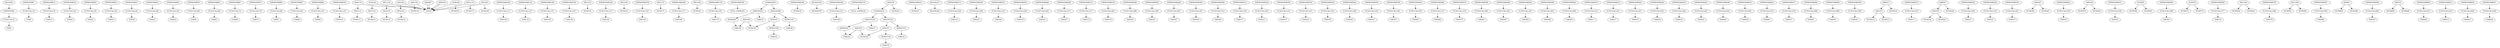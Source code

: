 digraph A { 
FUNCCALL6 -> VAR2
EXPRSTMR1 -> FUNCCALL6
FUNCCALL12 -> VAR8
EXPRSTMR7 -> FUNCCALL12
FUNCCALL18 -> VAR14
EXPRSTMR13 -> FUNCCALL18
FUNCCALL24 -> VAR20
EXPRSTMR19 -> FUNCCALL24
FUNCCALL30 -> VAR26
EXPRSTMR25 -> FUNCCALL30
FUNCCALL36 -> VAR32
EXPRSTMR31 -> FUNCCALL36
FUNCCALL42 -> VAR38
EXPRSTMR37 -> FUNCCALL42
FUNCCALL48 -> VAR44
EXPRSTMR43 -> FUNCCALL48
FUNCCALL54 -> VAR50
EXPRSTMR49 -> FUNCCALL54
FUNCCALL60 -> VAR56
EXPRSTMR55 -> FUNCCALL60
FUNCCALL66 -> VAR62
EXPRSTMR61 -> FUNCCALL66
FUNCCALL72 -> VAR68
EXPRSTMR67 -> FUNCCALL72
FUNCCALL79 -> VAR74
EXPRSTMR73 -> FUNCCALL79
FUNCCALL86 -> VAR81
EXPRSTMR80 -> FUNCCALL86
FUNCCALL93 -> VAR88
EXPRSTMR87 -> FUNCCALL93
FUNCCALL101 -> VAR95
EXPRSTMR94 -> FUNCCALL101
FUNCCALL107 -> VAR103
EXPRSTMR102 -> FUNCCALL107
NEG112 -> NUM111
ADD114 -> CAST0
ADD114 -> NEG112
FUNCCALL117 -> VAR109
EXPRSTMR108 -> FUNCCALL117
NEG122 -> NUM121
SUB124 -> CAST0
SUB124 -> NEG122
FUNCCALL127 -> VAR119
EXPRSTMR118 -> FUNCCALL127
NEG132 -> NUM131
MUL134 -> CAST0
MUL134 -> NEG132
FUNCCALL137 -> VAR129
EXPRSTMR128 -> FUNCCALL137
NEG142 -> NUM141
DIV144 -> CAST0
DIV144 -> NEG142
FUNCCALL147 -> VAR139
EXPRSTMR138 -> FUNCCALL147
NEG152 -> NUM151
ADD154 -> NUM153
ADD154 -> CAST0
FUNCCALL157 -> VAR149
EXPRSTMR148 -> FUNCCALL157
NEG162 -> NUM161
SUB164 -> NUM163
SUB164 -> CAST0
FUNCCALL167 -> VAR159
EXPRSTMR158 -> FUNCCALL167
NEG172 -> NUM171
MUL174 -> NUM173
MUL174 -> CAST0
FUNCCALL177 -> VAR169
EXPRSTMR168 -> FUNCCALL177
NEG182 -> NUM181
DIV184 -> NUM183
DIV184 -> CAST0
FUNCCALL187 -> VAR179
EXPRSTMR178 -> FUNCCALL187
EXPRSTMR194 -> NULL_EXPR193
ADD199 -> NUM197
ADD199 -> VAR198
ADDR200 -> VAR198
ASSIGN202 -> ADDR200
ASSIGN202 -> VAR201
DEREF204 -> VAR203
ADD205 -> NUM197
ADD205 -> DEREF204
DEREF207 -> VAR206
ASSIGN208 -> ADD205
ASSIGN208 -> DEREF207
COMMA209 -> ASSIGN208
COMMA209 -> ASSIGN202
EXPRSTMR196 -> NUM210
BLOCK192 -> BLOCK195
FUNCCALL212 -> VAR189
EXPRSTMR188 -> FUNCCALL212
EXPRSTMR219 -> NULL_EXPR218
ADD225 -> NUM224
ADD225 -> VAR222
ADDR226 -> VAR222
ASSIGN228 -> ADDR226
ASSIGN228 -> VAR227
DEREF230 -> VAR229
ADD231 -> NUM224
ADD231 -> DEREF230
DEREF233 -> VAR232
ASSIGN234 -> ADD231
ASSIGN234 -> DEREF233
COMMA235 -> ASSIGN234
COMMA235 -> ASSIGN228
ADD236 -> NUM223
ADD236 -> COMMA235
EXPRSTMR221 -> NUM237
BLOCK217 -> BLOCK220
FUNCCALL239 -> VAR214
EXPRSTMR213 -> FUNCCALL239
FUNCCALL246 -> VAR241
EXPRSTMR240 -> FUNCCALL246
FUNCCALL253 -> VAR248
EXPRSTMR247 -> FUNCCALL253
FUNCCALL259 -> VAR255
EXPRSTMR254 -> FUNCCALL259
FUNCCALL265 -> VAR261
EXPRSTMR260 -> FUNCCALL265
FUNCCALL271 -> VAR267
EXPRSTMR266 -> FUNCCALL271
FUNCCALL277 -> VAR273
EXPRSTMR272 -> FUNCCALL277
FUNCCALL283 -> VAR279
EXPRSTMR278 -> FUNCCALL283
FUNCCALL289 -> VAR285
EXPRSTMR284 -> FUNCCALL289
FUNCCALL295 -> VAR291
EXPRSTMR290 -> FUNCCALL295
FUNCCALL301 -> VAR297
EXPRSTMR296 -> FUNCCALL301
FUNCCALL307 -> VAR303
EXPRSTMR302 -> FUNCCALL307
FUNCCALL313 -> VAR309
EXPRSTMR308 -> FUNCCALL313
FUNCCALL319 -> VAR315
EXPRSTMR314 -> FUNCCALL319
FUNCCALL325 -> VAR321
EXPRSTMR320 -> FUNCCALL325
FUNCCALL331 -> VAR327
EXPRSTMR326 -> FUNCCALL331
FUNCCALL337 -> VAR333
EXPRSTMR332 -> FUNCCALL337
FUNCCALL343 -> VAR339
EXPRSTMR338 -> FUNCCALL343
FUNCCALL349 -> VAR345
EXPRSTMR344 -> FUNCCALL349
FUNCCALL355 -> VAR351
EXPRSTMR350 -> FUNCCALL355
FUNCCALL361 -> VAR357
EXPRSTMR356 -> FUNCCALL361
FUNCCALL367 -> VAR363
EXPRSTMR362 -> FUNCCALL367
FUNCCALL373 -> VAR369
EXPRSTMR368 -> FUNCCALL373
FUNCCALL379 -> VAR375
EXPRSTMR374 -> FUNCCALL379
FUNCCALL385 -> VAR381
EXPRSTMR380 -> FUNCCALL385
FUNCCALL391 -> VAR387
EXPRSTMR386 -> FUNCCALL391
FUNCCALL397 -> VAR393
EXPRSTMR392 -> FUNCCALL397
FUNCCALL403 -> VAR399
EXPRSTMR398 -> FUNCCALL403
FUNCCALL409 -> VAR405
EXPRSTMR404 -> FUNCCALL409
FUNCCALL415 -> VAR411
EXPRSTMR410 -> FUNCCALL415
FUNCCALL421 -> VAR417
EXPRSTMR416 -> FUNCCALL421
FUNCCALL427 -> VAR423
EXPRSTMR422 -> FUNCCALL427
FUNCCALL433 -> VAR429
EXPRSTMR428 -> FUNCCALL433
FUNCCALL440 -> VAR435
EXPRSTMR434 -> FUNCCALL440
FUNCCALL447 -> VAR442
EXPRSTMR441 -> FUNCCALL447
FUNCCALL454 -> VAR449
EXPRSTMR448 -> FUNCCALL454
FUNCCALL461 -> VAR456
EXPRSTMR455 -> FUNCCALL461
ADD467 -> CAST0
ADD467 -> CAST0
FUNCCALL470 -> VAR463
EXPRSTMR462 -> FUNCCALL470
ADD476 -> CAST0
ADD476 -> CAST0
FUNCCALL479 -> VAR472
EXPRSTMR471 -> FUNCCALL479
FUNCCALL489 -> VAR481
EXPRSTMR480 -> FUNCCALL489
FUNCCALL499 -> VAR491
EXPRSTMR490 -> FUNCCALL499
FUNCCALL509 -> VAR501
EXPRSTMR500 -> FUNCCALL509
SHL515 -> NUM514
SHL515 -> NUM513
SHR517 -> NUM516
SHR517 -> SHL515
FUNCCALL519 -> VAR511
EXPRSTMR510 -> FUNCCALL519
SHL525 -> NUM524
SHL525 -> NUM523
SHR527 -> NUM526
SHR527 -> SHL525
FUNCCALL529 -> VAR521
EXPRSTMR520 -> FUNCCALL529
FUNCCALL535 -> VAR531
EXPRSTMR530 -> FUNCCALL535
FUNCCALL541 -> VAR537
EXPRSTMR536 -> FUNCCALL541
ADD547 -> NUM546
ADD547 -> NUM545
FUNCCALL550 -> VAR543
EXPRSTMR542 -> FUNCCALL550
ADD556 -> NUM555
ADD556 -> NUM554
FUNCCALL559 -> VAR552
EXPRSTMR551 -> FUNCCALL559
SUB565 -> NUM564
SUB565 -> NUM563
FUNCCALL568 -> VAR561
EXPRSTMR560 -> FUNCCALL568
SUB574 -> NUM573
SUB574 -> NUM572
FUNCCALL577 -> VAR570
EXPRSTMR569 -> FUNCCALL577
MUL583 -> NUM582
MUL583 -> NUM581
FUNCCALL586 -> VAR579
EXPRSTMR578 -> FUNCCALL586
MUL592 -> NUM591
MUL592 -> NUM590
FUNCCALL595 -> VAR588
EXPRSTMR587 -> FUNCCALL595
DIV601 -> NUM600
DIV601 -> NUM599
FUNCCALL604 -> VAR597
EXPRSTMR596 -> FUNCCALL604
DIV610 -> NUM609
DIV610 -> NUM608
FUNCCALL613 -> VAR606
EXPRSTMR605 -> FUNCCALL613
FUNCCALL619 -> VAR615
EXPRSTMR614 -> FUNCCALL619
FUNCCALL626 -> VAR621
EXPRSTMR620 -> FUNCCALL626
FUNCCALL630 -> VAR628
EXPRSTMR627 -> FUNCCALL630
BLOCK0 -> EXPRSTMR1
}

